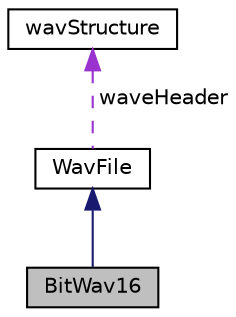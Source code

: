 digraph "BitWav16"
{
 // LATEX_PDF_SIZE
  edge [fontname="Helvetica",fontsize="10",labelfontname="Helvetica",labelfontsize="10"];
  node [fontname="Helvetica",fontsize="10",shape=record];
  Node1 [label="BitWav16",height=0.2,width=0.4,color="black", fillcolor="grey75", style="filled", fontcolor="black",tooltip="inherits from the wavfile class"];
  Node2 -> Node1 [dir="back",color="midnightblue",fontsize="10",style="solid",fontname="Helvetica"];
  Node2 [label="WavFile",height=0.2,width=0.4,color="black", fillcolor="white", style="filled",URL="$classWavFile.html",tooltip="first class that is inherited from for the certain bit wav"];
  Node3 -> Node2 [dir="back",color="darkorchid3",fontsize="10",style="dashed",label=" waveHeader" ,fontname="Helvetica"];
  Node3 [label="wavStructure",height=0.2,width=0.4,color="black", fillcolor="white", style="filled",URL="$structwavStructure.html",tooltip=" "];
}
